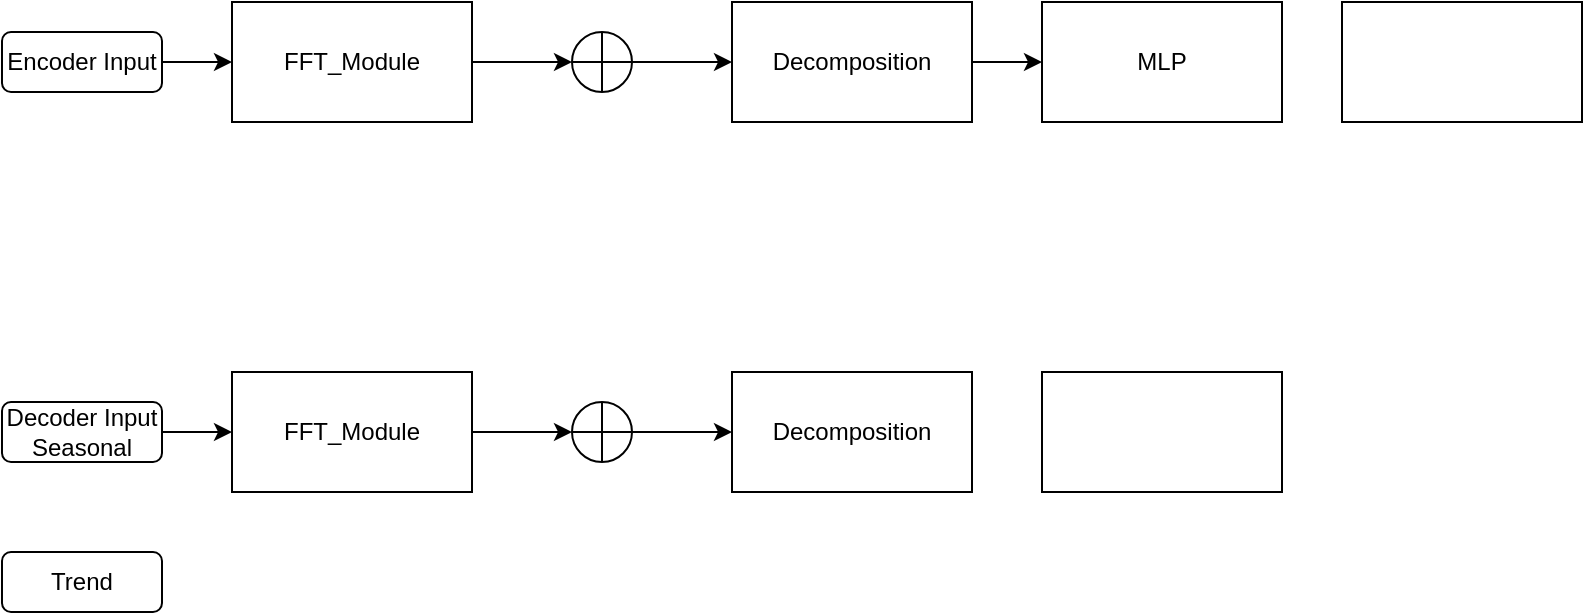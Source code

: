 <mxfile version="21.5.0" type="github">
  <diagram name="第 1 页" id="ae_JloXNOaGaOGMtn4IX">
    <mxGraphModel dx="869" dy="478" grid="1" gridSize="10" guides="1" tooltips="1" connect="1" arrows="1" fold="1" page="1" pageScale="1" pageWidth="1169" pageHeight="827" math="0" shadow="0">
      <root>
        <mxCell id="0" />
        <mxCell id="1" parent="0" />
        <mxCell id="AfxKDXkIwl-XGm1QnjMr-1" value="" style="edgeStyle=orthogonalEdgeStyle;rounded=0;orthogonalLoop=1;jettySize=auto;html=1;" edge="1" parent="1" source="NOqV_h137I2HRhyfrpEw-1" target="NOqV_h137I2HRhyfrpEw-8">
          <mxGeometry relative="1" as="geometry">
            <Array as="points">
              <mxPoint x="160" y="40" />
              <mxPoint x="160" y="40" />
            </Array>
          </mxGeometry>
        </mxCell>
        <mxCell id="NOqV_h137I2HRhyfrpEw-1" value="Encoder Input" style="rounded=1;whiteSpace=wrap;html=1;" parent="1" vertex="1">
          <mxGeometry x="30" y="40" width="80" height="30" as="geometry" />
        </mxCell>
        <mxCell id="AfxKDXkIwl-XGm1QnjMr-8" value="" style="edgeStyle=orthogonalEdgeStyle;rounded=0;orthogonalLoop=1;jettySize=auto;html=1;" edge="1" parent="1" source="NOqV_h137I2HRhyfrpEw-2" target="NOqV_h137I2HRhyfrpEw-13">
          <mxGeometry relative="1" as="geometry" />
        </mxCell>
        <mxCell id="NOqV_h137I2HRhyfrpEw-2" value="Decoder Input&lt;br&gt;Seasonal" style="rounded=1;whiteSpace=wrap;html=1;" parent="1" vertex="1">
          <mxGeometry x="30" y="225" width="80" height="30" as="geometry" />
        </mxCell>
        <mxCell id="NOqV_h137I2HRhyfrpEw-4" value="Trend" style="rounded=1;whiteSpace=wrap;html=1;" parent="1" vertex="1">
          <mxGeometry x="30" y="300" width="80" height="30" as="geometry" />
        </mxCell>
        <mxCell id="AfxKDXkIwl-XGm1QnjMr-5" style="edgeStyle=orthogonalEdgeStyle;rounded=0;orthogonalLoop=1;jettySize=auto;html=1;entryX=0;entryY=0.5;entryDx=0;entryDy=0;entryPerimeter=0;" edge="1" parent="1" source="NOqV_h137I2HRhyfrpEw-8" target="NOqV_h137I2HRhyfrpEw-9">
          <mxGeometry relative="1" as="geometry" />
        </mxCell>
        <mxCell id="NOqV_h137I2HRhyfrpEw-8" value="FFT_Module" style="rounded=0;whiteSpace=wrap;html=1;" parent="1" vertex="1">
          <mxGeometry x="145" y="25" width="120" height="60" as="geometry" />
        </mxCell>
        <mxCell id="AfxKDXkIwl-XGm1QnjMr-6" value="" style="edgeStyle=orthogonalEdgeStyle;rounded=0;orthogonalLoop=1;jettySize=auto;html=1;" edge="1" parent="1" source="NOqV_h137I2HRhyfrpEw-9" target="NOqV_h137I2HRhyfrpEw-11">
          <mxGeometry relative="1" as="geometry" />
        </mxCell>
        <mxCell id="NOqV_h137I2HRhyfrpEw-9" value="" style="verticalLabelPosition=bottom;verticalAlign=top;html=1;shape=mxgraph.flowchart.summing_function;gradientColor=none;" parent="1" vertex="1">
          <mxGeometry x="315" y="40" width="30" height="30" as="geometry" />
        </mxCell>
        <mxCell id="AfxKDXkIwl-XGm1QnjMr-7" value="" style="edgeStyle=orthogonalEdgeStyle;rounded=0;orthogonalLoop=1;jettySize=auto;html=1;" edge="1" parent="1" source="NOqV_h137I2HRhyfrpEw-11" target="NOqV_h137I2HRhyfrpEw-12">
          <mxGeometry relative="1" as="geometry" />
        </mxCell>
        <mxCell id="NOqV_h137I2HRhyfrpEw-11" value="Decomposition" style="rounded=0;whiteSpace=wrap;html=1;" parent="1" vertex="1">
          <mxGeometry x="395" y="25" width="120" height="60" as="geometry" />
        </mxCell>
        <mxCell id="NOqV_h137I2HRhyfrpEw-12" value="MLP" style="rounded=0;whiteSpace=wrap;html=1;" parent="1" vertex="1">
          <mxGeometry x="550" y="25" width="120" height="60" as="geometry" />
        </mxCell>
        <mxCell id="AfxKDXkIwl-XGm1QnjMr-9" value="" style="edgeStyle=orthogonalEdgeStyle;rounded=0;orthogonalLoop=1;jettySize=auto;html=1;" edge="1" parent="1" source="NOqV_h137I2HRhyfrpEw-13" target="NOqV_h137I2HRhyfrpEw-17">
          <mxGeometry relative="1" as="geometry" />
        </mxCell>
        <mxCell id="NOqV_h137I2HRhyfrpEw-13" value="FFT_Module" style="rounded=0;whiteSpace=wrap;html=1;" parent="1" vertex="1">
          <mxGeometry x="145" y="210" width="120" height="60" as="geometry" />
        </mxCell>
        <mxCell id="NOqV_h137I2HRhyfrpEw-15" value="Decomposition" style="rounded=0;whiteSpace=wrap;html=1;" parent="1" vertex="1">
          <mxGeometry x="395" y="210" width="120" height="60" as="geometry" />
        </mxCell>
        <mxCell id="NOqV_h137I2HRhyfrpEw-16" value="" style="rounded=0;whiteSpace=wrap;html=1;" parent="1" vertex="1">
          <mxGeometry x="550" y="210" width="120" height="60" as="geometry" />
        </mxCell>
        <mxCell id="AfxKDXkIwl-XGm1QnjMr-10" value="" style="edgeStyle=orthogonalEdgeStyle;rounded=0;orthogonalLoop=1;jettySize=auto;html=1;" edge="1" parent="1" source="NOqV_h137I2HRhyfrpEw-17" target="NOqV_h137I2HRhyfrpEw-15">
          <mxGeometry relative="1" as="geometry" />
        </mxCell>
        <mxCell id="NOqV_h137I2HRhyfrpEw-17" value="" style="verticalLabelPosition=bottom;verticalAlign=top;html=1;shape=mxgraph.flowchart.summing_function;gradientColor=none;" parent="1" vertex="1">
          <mxGeometry x="315" y="225" width="30" height="30" as="geometry" />
        </mxCell>
        <mxCell id="AfxKDXkIwl-XGm1QnjMr-11" value="" style="rounded=0;whiteSpace=wrap;html=1;" vertex="1" parent="1">
          <mxGeometry x="700" y="25" width="120" height="60" as="geometry" />
        </mxCell>
      </root>
    </mxGraphModel>
  </diagram>
</mxfile>
